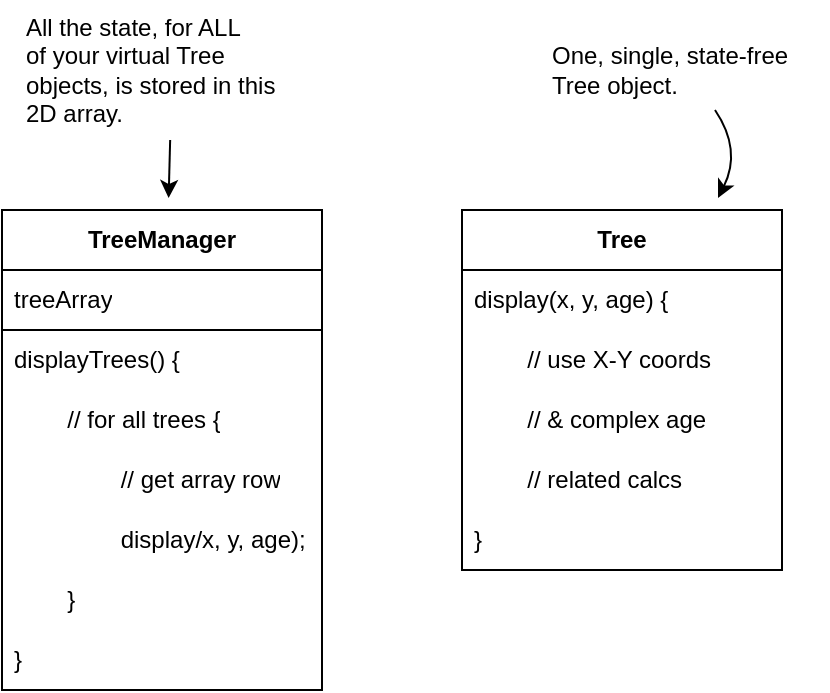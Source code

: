 <mxfile version="20.7.4" type="device"><diagram id="ahAyE9eUKxN_0jiChCt0" name="Sayfa -1"><mxGraphModel dx="654" dy="1194" grid="1" gridSize="10" guides="1" tooltips="1" connect="1" arrows="1" fold="1" page="1" pageScale="1" pageWidth="827" pageHeight="1169" math="0" shadow="0"><root><mxCell id="0"/><mxCell id="1" parent="0"/><mxCell id="g-SnJoPOYKFvdP2yrWc7-1" value="TreeManager" style="swimlane;fontStyle=1;childLayout=stackLayout;horizontal=1;startSize=30;horizontalStack=0;resizeParent=1;resizeParentMax=0;resizeLast=0;collapsible=1;marginBottom=0;whiteSpace=wrap;html=1;" parent="1" vertex="1"><mxGeometry x="40" y="270" width="160" height="240" as="geometry"/></mxCell><mxCell id="g-SnJoPOYKFvdP2yrWc7-2" value="treeArray" style="text;strokeColor=default;fillColor=none;align=left;verticalAlign=middle;spacingLeft=4;spacingRight=4;overflow=hidden;points=[[0,0.5],[1,0.5]];portConstraint=eastwest;rotatable=0;whiteSpace=wrap;html=1;" parent="g-SnJoPOYKFvdP2yrWc7-1" vertex="1"><mxGeometry y="30" width="160" height="30" as="geometry"/></mxCell><mxCell id="g-SnJoPOYKFvdP2yrWc7-8" value="displayTrees() {" style="text;strokeColor=none;fillColor=none;align=left;verticalAlign=middle;spacingLeft=4;spacingRight=4;overflow=hidden;points=[[0,0.5],[1,0.5]];portConstraint=eastwest;rotatable=0;whiteSpace=wrap;html=1;" parent="g-SnJoPOYKFvdP2yrWc7-1" vertex="1"><mxGeometry y="60" width="160" height="30" as="geometry"/></mxCell><mxCell id="g-SnJoPOYKFvdP2yrWc7-7" value="&lt;span style=&quot;white-space: pre;&quot;&gt;&#9;&lt;/span&gt;// for all trees {" style="text;strokeColor=none;fillColor=none;align=left;verticalAlign=middle;spacingLeft=4;spacingRight=4;overflow=hidden;points=[[0,0.5],[1,0.5]];portConstraint=eastwest;rotatable=0;whiteSpace=wrap;html=1;" parent="g-SnJoPOYKFvdP2yrWc7-1" vertex="1"><mxGeometry y="90" width="160" height="30" as="geometry"/></mxCell><mxCell id="g-SnJoPOYKFvdP2yrWc7-6" value="&lt;span style=&quot;white-space: pre;&quot;&gt;&#9;&lt;/span&gt;&lt;span style=&quot;white-space: pre;&quot;&gt;&#9;&lt;/span&gt;// get array row" style="text;strokeColor=none;fillColor=none;align=left;verticalAlign=middle;spacingLeft=4;spacingRight=4;overflow=hidden;points=[[0,0.5],[1,0.5]];portConstraint=eastwest;rotatable=0;whiteSpace=wrap;html=1;" parent="g-SnJoPOYKFvdP2yrWc7-1" vertex="1"><mxGeometry y="120" width="160" height="30" as="geometry"/></mxCell><mxCell id="g-SnJoPOYKFvdP2yrWc7-5" value="&lt;span style=&quot;white-space: pre;&quot;&gt;&#9;&lt;/span&gt;&lt;span style=&quot;white-space: pre;&quot;&gt;&#9;&lt;/span&gt;display/x, y, age);" style="text;strokeColor=none;fillColor=none;align=left;verticalAlign=middle;spacingLeft=4;spacingRight=4;overflow=hidden;points=[[0,0.5],[1,0.5]];portConstraint=eastwest;rotatable=0;whiteSpace=wrap;html=1;" parent="g-SnJoPOYKFvdP2yrWc7-1" vertex="1"><mxGeometry y="150" width="160" height="30" as="geometry"/></mxCell><mxCell id="hX_DbBaXtDCjl075Bcth-1" value="&lt;span style=&quot;white-space: pre;&quot;&gt;&#9;&lt;/span&gt;}" style="text;strokeColor=none;fillColor=none;align=left;verticalAlign=middle;spacingLeft=4;spacingRight=4;overflow=hidden;points=[[0,0.5],[1,0.5]];portConstraint=eastwest;rotatable=0;whiteSpace=wrap;html=1;" vertex="1" parent="g-SnJoPOYKFvdP2yrWc7-1"><mxGeometry y="180" width="160" height="30" as="geometry"/></mxCell><mxCell id="g-SnJoPOYKFvdP2yrWc7-10" value="}" style="text;strokeColor=none;fillColor=none;align=left;verticalAlign=middle;spacingLeft=4;spacingRight=4;overflow=hidden;points=[[0,0.5],[1,0.5]];portConstraint=eastwest;rotatable=0;whiteSpace=wrap;html=1;" parent="g-SnJoPOYKFvdP2yrWc7-1" vertex="1"><mxGeometry y="210" width="160" height="30" as="geometry"/></mxCell><mxCell id="g-SnJoPOYKFvdP2yrWc7-11" value="All the state, for ALL&#10;of your virtual Tree&#10;objects, is stored in this&#10;2D array." style="text;html=1;align=left;verticalAlign=middle;resizable=0;points=[];autosize=1;strokeColor=none;fillColor=none;" parent="1" vertex="1"><mxGeometry x="50" y="165" width="150" height="70" as="geometry"/></mxCell><mxCell id="g-SnJoPOYKFvdP2yrWc7-12" value="" style="endArrow=classic;html=1;spacingTop=0;spacingBottom=0;targetPerimeterSpacing=6;curved=1;" parent="1" source="g-SnJoPOYKFvdP2yrWc7-11" target="g-SnJoPOYKFvdP2yrWc7-1" edge="1"><mxGeometry width="50" height="50" relative="1" as="geometry"><mxPoint x="880" y="380" as="sourcePoint"/><mxPoint x="930" y="330" as="targetPoint"/><Array as="points"/></mxGeometry></mxCell><mxCell id="hX_DbBaXtDCjl075Bcth-2" value="Tree" style="swimlane;fontStyle=1;childLayout=stackLayout;horizontal=1;startSize=30;horizontalStack=0;resizeParent=1;resizeParentMax=0;resizeLast=0;collapsible=1;marginBottom=0;whiteSpace=wrap;html=1;" vertex="1" parent="1"><mxGeometry x="270" y="270" width="160" height="180" as="geometry"/></mxCell><mxCell id="hX_DbBaXtDCjl075Bcth-6" value="display(x, y, age) {" style="text;strokeColor=none;fillColor=none;align=left;verticalAlign=middle;spacingLeft=4;spacingRight=4;overflow=hidden;points=[[0,0.5],[1,0.5]];portConstraint=eastwest;rotatable=0;whiteSpace=wrap;html=1;" vertex="1" parent="hX_DbBaXtDCjl075Bcth-2"><mxGeometry y="30" width="160" height="30" as="geometry"/></mxCell><mxCell id="hX_DbBaXtDCjl075Bcth-7" value="&lt;span style=&quot;white-space: pre;&quot;&gt;&#9;&lt;/span&gt;// use X-Y coords" style="text;strokeColor=none;fillColor=none;align=left;verticalAlign=middle;spacingLeft=4;spacingRight=4;overflow=hidden;points=[[0,0.5],[1,0.5]];portConstraint=eastwest;rotatable=0;whiteSpace=wrap;html=1;" vertex="1" parent="hX_DbBaXtDCjl075Bcth-2"><mxGeometry y="60" width="160" height="30" as="geometry"/></mxCell><mxCell id="hX_DbBaXtDCjl075Bcth-8" value="&lt;span style=&quot;white-space: pre;&quot;&gt;&#9;&lt;/span&gt;// &amp;amp; complex age" style="text;strokeColor=none;fillColor=none;align=left;verticalAlign=middle;spacingLeft=4;spacingRight=4;overflow=hidden;points=[[0,0.5],[1,0.5]];portConstraint=eastwest;rotatable=0;whiteSpace=wrap;html=1;" vertex="1" parent="hX_DbBaXtDCjl075Bcth-2"><mxGeometry y="90" width="160" height="30" as="geometry"/></mxCell><mxCell id="hX_DbBaXtDCjl075Bcth-9" value="&lt;span style=&quot;white-space: pre;&quot;&gt;&#9;&lt;/span&gt;// related calcs" style="text;strokeColor=none;fillColor=none;align=left;verticalAlign=middle;spacingLeft=4;spacingRight=4;overflow=hidden;points=[[0,0.5],[1,0.5]];portConstraint=eastwest;rotatable=0;whiteSpace=wrap;html=1;" vertex="1" parent="hX_DbBaXtDCjl075Bcth-2"><mxGeometry y="120" width="160" height="30" as="geometry"/></mxCell><mxCell id="hX_DbBaXtDCjl075Bcth-10" value="}" style="text;strokeColor=none;fillColor=none;align=left;verticalAlign=middle;spacingLeft=4;spacingRight=4;overflow=hidden;points=[[0,0.5],[1,0.5]];portConstraint=eastwest;rotatable=0;whiteSpace=wrap;html=1;" vertex="1" parent="hX_DbBaXtDCjl075Bcth-2"><mxGeometry y="150" width="160" height="30" as="geometry"/></mxCell><mxCell id="hX_DbBaXtDCjl075Bcth-11" value="&lt;div&gt;One, single, state-free&lt;/div&gt;&lt;div&gt;Tree object.&lt;/div&gt;" style="text;html=1;align=left;verticalAlign=middle;resizable=0;points=[];autosize=1;strokeColor=none;fillColor=none;" vertex="1" parent="1"><mxGeometry x="313" y="180" width="140" height="40" as="geometry"/></mxCell><mxCell id="hX_DbBaXtDCjl075Bcth-12" value="" style="endArrow=classic;html=1;targetPerimeterSpacing=6;curved=1;" edge="1" parent="1" source="hX_DbBaXtDCjl075Bcth-11" target="hX_DbBaXtDCjl075Bcth-2"><mxGeometry width="50" height="50" relative="1" as="geometry"><mxPoint x="240" y="240" as="sourcePoint"/><mxPoint x="290" y="190" as="targetPoint"/><Array as="points"><mxPoint x="410" y="240"/></Array></mxGeometry></mxCell></root></mxGraphModel></diagram></mxfile>